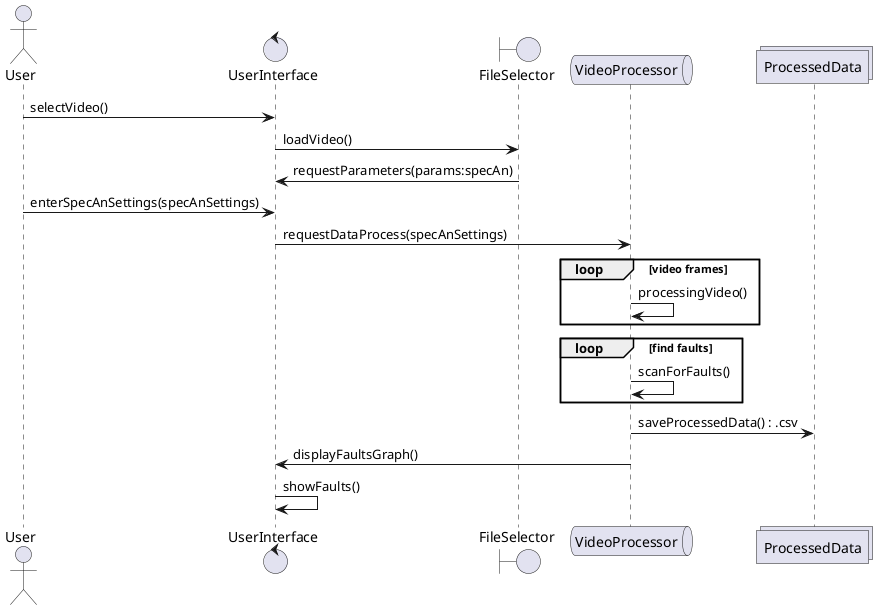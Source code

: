 @startuml
actor User as User
control UserInterface as ui
boundary FileSelector as fs
queue VideoProcessor as vp
collections ProcessedData as pd

User -> ui : selectVideo()
ui -> fs : loadVideo()
fs -> ui : requestParameters(params:specAn)
User -> ui : enterSpecAnSettings(specAnSettings)
ui -> vp : requestDataProcess(specAnSettings)
  loop video frames
    vp -> vp : processingVideo()
  end
  loop find faults
    vp -> vp: scanForFaults()
  end
vp -> pd : saveProcessedData() : .csv
vp -> ui : displayFaultsGraph()
ui -> ui : showFaults()

@enduml